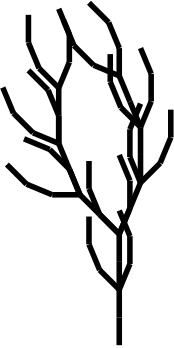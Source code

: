 <?xml version="1.0"?>
<!DOCTYPE ipe SYSTEM "ipe.dtd">
<ipe version="70212" creator="svgtoipe 20240516">
<ipestyle>
<layout paper="87 149" frame="87 149" origin="0 0" crop="no"/>
<opacity name="10%" value="0.10"/>
<opacity name="20%" value="0.20"/>
<opacity name="30%" value="0.30"/>
<opacity name="40%" value="0.40"/>
<opacity name="50%" value="0.50"/>
<opacity name="60%" value="0.60"/>
<opacity name="70%" value="0.70"/>
<opacity name="80%" value="0.80"/>
<opacity name="90%" value="0.90"/>
<pathstyle cap="0" join="0" fillrule="wind"/>
</ipestyle>
<page>
<group matrix="1 0 0 -1 -597 435">
<path stroke="0 0 0" pen="2">
652 422 m 652 412 l
</path>
<path stroke="0 0 0" pen="2">
652 412 m 652 402 l
</path>
<path stroke="0 0 0" pen="2">
652 402 m 644.929 394.929 l
</path>
<path stroke="0 0 0" pen="2">
644.929 394.929 m 641.102 385.69 l
</path>
<path stroke="0 0 0" pen="2">
641.102 385.69 m 641.102 375.69 l
</path>
<path stroke="0 0 0" pen="2">
652 402 m 655.827 392.761 l
</path>
<path stroke="0 0 0" pen="2">
655.827 392.761 m 655.827 382.761 l
</path>
<path stroke="0 0 0" pen="2">
655.827 382.761 m 652 373.522 l
</path>
<path stroke="0 0 0" pen="2">
652 402 m 652 392 l
</path>
<path stroke="0 0 0" pen="2">
652 392 m 652 382 l
</path>
<path stroke="0 0 0" pen="2">
652 382 m 644.929 374.929 l
</path>
<path stroke="0 0 0" pen="2">
644.929 374.929 m 641.102 365.69 l
</path>
<path stroke="0 0 0" pen="2">
641.102 365.69 m 641.102 355.69 l
</path>
<path stroke="0 0 0" pen="2">
652 382 m 655.827 372.761 l
</path>
<path stroke="0 0 0" pen="2">
655.827 372.761 m 655.827 362.761 l
</path>
<path stroke="0 0 0" pen="2">
655.827 362.761 m 652 353.522 l
</path>
<path stroke="0 0 0" pen="2">
652 382 m 644.929 374.929 l
</path>
<path stroke="0 0 0" pen="2">
644.929 374.929 m 637.858 367.858 l
</path>
<path stroke="0 0 0" pen="2">
637.858 367.858 m 627.858 367.858 l
</path>
<path stroke="0 0 0" pen="2">
627.858 367.858 m 618.619 364.031 l
</path>
<path stroke="0 0 0" pen="2">
618.619 364.031 m 611.548 356.96 l
</path>
<path stroke="0 0 0" pen="2">
637.858 367.858 m 634.031 358.619 l
</path>
<path stroke="0 0 0" pen="2">
634.031 358.619 m 626.96 351.548 l
</path>
<path stroke="0 0 0" pen="2">
626.96 351.548 m 617.721 347.721 l
</path>
<path stroke="0 0 0" pen="2">
637.858 367.858 m 634.031 358.619 l
</path>
<path stroke="0 0 0" pen="2">
634.031 358.619 m 630.204 349.38 l
</path>
<path stroke="0 0 0" pen="2">
630.204 349.38 m 620.965 345.553 l
</path>
<path stroke="0 0 0" pen="2">
620.965 345.553 m 613.894 338.482 l
</path>
<path stroke="0 0 0" pen="2">
613.894 338.482 m 610.067 329.244 l
</path>
<path stroke="0 0 0" pen="2">
630.204 349.38 m 630.204 339.38 l
</path>
<path stroke="0 0 0" pen="2">
630.204 339.38 m 626.377 330.141 l
</path>
<path stroke="0 0 0" pen="2">
626.377 330.141 m 619.306 323.07 l
</path>
<path stroke="0 0 0" pen="2">
630.204 349.38 m 630.204 339.38 l
</path>
<path stroke="0 0 0" pen="2">
630.204 339.38 m 630.204 329.38 l
</path>
<path stroke="0 0 0" pen="2">
630.204 329.38 m 623.133 322.309 l
</path>
<path stroke="0 0 0" pen="2">
623.133 322.309 m 619.306 313.07 l
</path>
<path stroke="0 0 0" pen="2">
619.306 313.07 m 619.306 303.07 l
</path>
<path stroke="0 0 0" pen="2">
630.204 329.38 m 634.031 320.141 l
</path>
<path stroke="0 0 0" pen="2">
634.031 320.141 m 634.031 310.141 l
</path>
<path stroke="0 0 0" pen="2">
634.031 310.141 m 630.204 300.903 l
</path>
<path stroke="0 0 0" pen="2">
652 382 m 655.827 372.761 l
</path>
<path stroke="0 0 0" pen="2">
655.827 372.761 m 659.654 363.522 l
</path>
<path stroke="0 0 0" pen="2">
659.654 363.522 m 655.827 354.284 l
</path>
<path stroke="0 0 0" pen="2">
655.827 354.284 m 655.827 344.284 l
</path>
<path stroke="0 0 0" pen="2">
655.827 344.284 m 659.654 335.045 l
</path>
<path stroke="0 0 0" pen="2">
659.654 363.522 m 666.725 356.451 l
</path>
<path stroke="0 0 0" pen="2">
666.725 356.451 m 670.552 347.213 l
</path>
<path stroke="0 0 0" pen="2">
670.552 347.213 m 670.552 337.213 l
</path>
<path stroke="0 0 0" pen="2">
659.654 363.522 m 659.654 353.522 l
</path>
<path stroke="0 0 0" pen="2">
659.654 353.522 m 659.654 343.522 l
</path>
<path stroke="0 0 0" pen="2">
659.654 343.522 m 652.583 336.451 l
</path>
<path stroke="0 0 0" pen="2">
652.583 336.451 m 648.756 327.213 l
</path>
<path stroke="0 0 0" pen="2">
648.756 327.213 m 648.756 317.213 l
</path>
<path stroke="0 0 0" pen="2">
659.654 343.522 m 663.481 334.284 l
</path>
<path stroke="0 0 0" pen="2">
663.481 334.284 m 663.481 324.284 l
</path>
<path stroke="0 0 0" pen="2">
663.481 324.284 m 659.654 315.045 l
</path>
<path stroke="0 0 0" pen="2">
659.654 343.522 m 655.827 334.284 l
</path>
<path stroke="0 0 0" pen="2">
655.827 334.284 m 652 325.045 l
</path>
<path stroke="0 0 0" pen="2">
652 325.045 m 642.761 321.218 l
</path>
<path stroke="0 0 0" pen="2">
642.761 321.218 m 635.69 314.147 l
</path>
<path stroke="0 0 0" pen="2">
635.69 314.147 m 631.863 304.908 l
</path>
<path stroke="0 0 0" pen="2">
652 325.045 m 652 315.045 l
</path>
<path stroke="0 0 0" pen="2">
652 315.045 m 648.173 305.806 l
</path>
<path stroke="0 0 0" pen="2">
648.173 305.806 m 641.102 298.735 l
</path>
</group>
</page>
</ipe>
